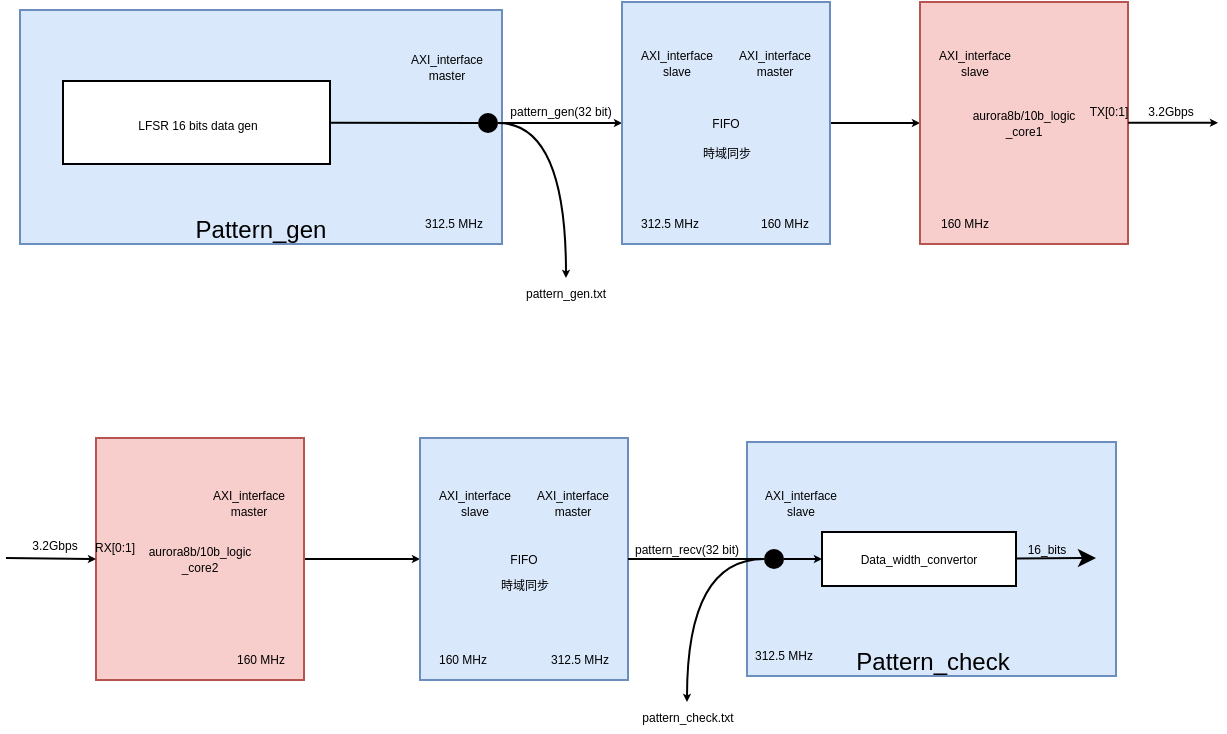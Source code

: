 <mxfile>
    <diagram id="JEnL0urEHjUMg7MGsKKz" name="Brd1 pattern gen">
        <mxGraphModel dx="1280" dy="537" grid="0" gridSize="10" guides="1" tooltips="1" connect="1" arrows="1" fold="1" page="1" pageScale="1" pageWidth="1169" pageHeight="827" math="0" shadow="0">
            <root>
                <mxCell id="0"/>
                <mxCell id="1" parent="0"/>
                <mxCell id="rx1qRoMs0M4dPtWB22MD-1" value="&lt;p style=&quot;line-height: 0%;&quot;&gt;Pattern_gen&lt;/p&gt;" style="rounded=0;whiteSpace=wrap;html=1;spacingTop=100;fillColor=#dae8fc;strokeColor=#6c8ebf;movable=1;resizable=1;rotatable=1;deletable=1;editable=1;connectable=1;" parent="1" vertex="1">
                    <mxGeometry x="200" y="242" width="241" height="117" as="geometry"/>
                </mxCell>
                <mxCell id="rx1qRoMs0M4dPtWB22MD-22" style="html=1;fontSize=6;endArrow=classic;endFill=1;entryX=0;entryY=0.5;entryDx=0;entryDy=0;spacing=0;endSize=1;startArrow=none;exitX=1;exitY=0.5;exitDx=0;exitDy=0;" parent="1" source="rx1qRoMs0M4dPtWB22MD-67" target="rx1qRoMs0M4dPtWB22MD-29" edge="1">
                    <mxGeometry relative="1" as="geometry">
                        <mxPoint x="480" y="299" as="targetPoint"/>
                    </mxGeometry>
                </mxCell>
                <mxCell id="rx1qRoMs0M4dPtWB22MD-24" value="&lt;span style=&quot;font-size: 6px;&quot;&gt;pattern_gen(32 bit)&lt;/span&gt;" style="text;strokeColor=none;fillColor=none;align=center;verticalAlign=middle;rounded=0;whiteSpace=wrap;html=1;flipV=1;flipH=0;" parent="1" vertex="1">
                    <mxGeometry x="441" y="286" width="59" height="10" as="geometry"/>
                </mxCell>
                <mxCell id="rx1qRoMs0M4dPtWB22MD-28" style="edgeStyle=none;html=1;entryX=0;entryY=0.5;entryDx=0;entryDy=0;fontSize=6;endArrow=classic;endFill=1;endSize=1;" parent="1" source="rx1qRoMs0M4dPtWB22MD-29" target="rx1qRoMs0M4dPtWB22MD-33" edge="1">
                    <mxGeometry relative="1" as="geometry"/>
                </mxCell>
                <mxCell id="rx1qRoMs0M4dPtWB22MD-29" value="FIFO" style="rounded=0;whiteSpace=wrap;html=1;glass=0;fontSize=6;fillColor=#dae8fc;strokeColor=#6c8ebf;" parent="1" vertex="1">
                    <mxGeometry x="501" y="238" width="104" height="121" as="geometry"/>
                </mxCell>
                <mxCell id="rx1qRoMs0M4dPtWB22MD-30" value="AXI_interface&lt;br&gt;slave" style="text;html=1;strokeColor=none;fillColor=none;align=center;verticalAlign=middle;whiteSpace=wrap;rounded=0;glass=0;fontSize=6;" parent="1" vertex="1">
                    <mxGeometry x="501" y="255" width="55" height="27" as="geometry"/>
                </mxCell>
                <mxCell id="rx1qRoMs0M4dPtWB22MD-31" value="AXI_interface&lt;br&gt;master" style="text;html=1;strokeColor=none;fillColor=none;align=center;verticalAlign=middle;whiteSpace=wrap;rounded=0;glass=0;fontSize=6;" parent="1" vertex="1">
                    <mxGeometry x="550" y="255" width="55" height="27" as="geometry"/>
                </mxCell>
                <mxCell id="rx1qRoMs0M4dPtWB22MD-32" value="AXI_interface&lt;br&gt;master" style="text;html=1;strokeColor=none;fillColor=none;align=center;verticalAlign=middle;whiteSpace=wrap;rounded=0;glass=0;fontSize=6;" parent="1" vertex="1">
                    <mxGeometry x="386" y="257" width="55" height="27" as="geometry"/>
                </mxCell>
                <mxCell id="rx1qRoMs0M4dPtWB22MD-33" value="aurora8b/10b_logic&lt;br&gt;_core1" style="rounded=0;whiteSpace=wrap;html=1;glass=0;fontSize=6;fillColor=#f8cecc;strokeColor=#b85450;" parent="1" vertex="1">
                    <mxGeometry x="650" y="238" width="104" height="121" as="geometry"/>
                </mxCell>
                <mxCell id="rx1qRoMs0M4dPtWB22MD-34" value="AXI_interface&lt;br&gt;slave" style="text;html=1;strokeColor=none;fillColor=none;align=center;verticalAlign=middle;whiteSpace=wrap;rounded=0;glass=0;fontSize=6;" parent="1" vertex="1">
                    <mxGeometry x="650" y="255" width="55" height="27" as="geometry"/>
                </mxCell>
                <mxCell id="rx1qRoMs0M4dPtWB22MD-35" value="312.5 MHz" style="text;html=1;strokeColor=none;fillColor=none;align=center;verticalAlign=middle;whiteSpace=wrap;rounded=0;glass=0;fontSize=6;" parent="1" vertex="1">
                    <mxGeometry x="393" y="339" width="48" height="20" as="geometry"/>
                </mxCell>
                <mxCell id="rx1qRoMs0M4dPtWB22MD-36" value="160 MHz" style="text;html=1;strokeColor=none;fillColor=none;align=center;verticalAlign=middle;whiteSpace=wrap;rounded=0;glass=0;fontSize=6;" parent="1" vertex="1">
                    <mxGeometry x="561" y="339" width="43" height="20" as="geometry"/>
                </mxCell>
                <mxCell id="rx1qRoMs0M4dPtWB22MD-37" value="160 MHz" style="text;html=1;strokeColor=none;fillColor=none;align=center;verticalAlign=middle;whiteSpace=wrap;rounded=0;glass=0;fontSize=6;" parent="1" vertex="1">
                    <mxGeometry x="651" y="339" width="43" height="20" as="geometry"/>
                </mxCell>
                <mxCell id="rx1qRoMs0M4dPtWB22MD-38" value="312.5 MHz" style="text;html=1;strokeColor=none;fillColor=none;align=center;verticalAlign=middle;whiteSpace=wrap;rounded=0;glass=0;fontSize=6;" parent="1" vertex="1">
                    <mxGeometry x="501" y="339" width="48" height="20" as="geometry"/>
                </mxCell>
                <mxCell id="rx1qRoMs0M4dPtWB22MD-39" value="時域同步" style="text;html=1;strokeColor=none;fillColor=none;align=center;verticalAlign=middle;whiteSpace=wrap;rounded=0;glass=0;fontSize=6;" parent="1" vertex="1">
                    <mxGeometry x="531.5" y="304" width="43" height="20" as="geometry"/>
                </mxCell>
                <mxCell id="rx1qRoMs0M4dPtWB22MD-40" value="&lt;p style=&quot;line-height: 0%;&quot;&gt;Pattern_check&lt;/p&gt;" style="rounded=0;whiteSpace=wrap;html=1;spacingTop=100;fillColor=#dae8fc;strokeColor=#6c8ebf;movable=1;resizable=1;rotatable=1;deletable=1;editable=1;connectable=1;" parent="1" vertex="1">
                    <mxGeometry x="563.5" y="458" width="184.5" height="117" as="geometry"/>
                </mxCell>
                <mxCell id="rx1qRoMs0M4dPtWB22MD-41" style="edgeStyle=none;html=1;entryX=0;entryY=0.5;entryDx=0;entryDy=0;fontSize=6;startArrow=none;startFill=0;endArrow=classic;endFill=1;endSize=1;" parent="1" source="rx1qRoMs0M4dPtWB22MD-42" target="rx1qRoMs0M4dPtWB22MD-44" edge="1">
                    <mxGeometry relative="1" as="geometry"/>
                </mxCell>
                <mxCell id="rx1qRoMs0M4dPtWB22MD-42" value="aurora8b/10b_logic&lt;br&gt;_core2" style="rounded=0;whiteSpace=wrap;html=1;glass=0;fontSize=6;fillColor=#f8cecc;strokeColor=#b85450;" parent="1" vertex="1">
                    <mxGeometry x="238" y="456" width="104" height="121" as="geometry"/>
                </mxCell>
                <mxCell id="rx1qRoMs0M4dPtWB22MD-43" style="edgeStyle=none;html=1;entryX=0;entryY=0.5;entryDx=0;entryDy=0;fontSize=6;startArrow=none;startFill=0;endArrow=classic;endFill=1;endSize=1;" parent="1" source="rx1qRoMs0M4dPtWB22MD-63" target="rx1qRoMs0M4dPtWB22MD-56" edge="1">
                    <mxGeometry relative="1" as="geometry"/>
                </mxCell>
                <mxCell id="rx1qRoMs0M4dPtWB22MD-44" value="FIFO" style="rounded=0;whiteSpace=wrap;html=1;glass=0;fontSize=6;fillColor=#dae8fc;strokeColor=#6c8ebf;" parent="1" vertex="1">
                    <mxGeometry x="400" y="456" width="104" height="121" as="geometry"/>
                </mxCell>
                <mxCell id="rx1qRoMs0M4dPtWB22MD-45" value="AXI_interface&lt;br&gt;slave" style="text;html=1;strokeColor=none;fillColor=none;align=center;verticalAlign=middle;whiteSpace=wrap;rounded=0;glass=0;fontSize=6;" parent="1" vertex="1">
                    <mxGeometry x="400" y="475" width="55" height="27" as="geometry"/>
                </mxCell>
                <mxCell id="rx1qRoMs0M4dPtWB22MD-46" value="AXI_interface&lt;br&gt;master" style="text;html=1;strokeColor=none;fillColor=none;align=center;verticalAlign=middle;whiteSpace=wrap;rounded=0;glass=0;fontSize=6;" parent="1" vertex="1">
                    <mxGeometry x="449" y="475" width="55" height="27" as="geometry"/>
                </mxCell>
                <mxCell id="rx1qRoMs0M4dPtWB22MD-47" value="時域同步" style="text;html=1;strokeColor=none;fillColor=none;align=center;verticalAlign=middle;whiteSpace=wrap;rounded=0;glass=0;fontSize=6;" parent="1" vertex="1">
                    <mxGeometry x="430.5" y="520" width="43" height="20" as="geometry"/>
                </mxCell>
                <mxCell id="rx1qRoMs0M4dPtWB22MD-48" value="312.5 MHz" style="text;html=1;strokeColor=none;fillColor=none;align=center;verticalAlign=middle;whiteSpace=wrap;rounded=0;glass=0;fontSize=6;" parent="1" vertex="1">
                    <mxGeometry x="456" y="557" width="48" height="20" as="geometry"/>
                </mxCell>
                <mxCell id="rx1qRoMs0M4dPtWB22MD-49" value="160 MHz" style="text;html=1;strokeColor=none;fillColor=none;align=center;verticalAlign=middle;whiteSpace=wrap;rounded=0;glass=0;fontSize=6;" parent="1" vertex="1">
                    <mxGeometry x="400" y="557" width="43" height="20" as="geometry"/>
                </mxCell>
                <mxCell id="rx1qRoMs0M4dPtWB22MD-50" value="160 MHz" style="text;html=1;strokeColor=none;fillColor=none;align=center;verticalAlign=middle;whiteSpace=wrap;rounded=0;glass=0;fontSize=6;" parent="1" vertex="1">
                    <mxGeometry x="299" y="557" width="43" height="20" as="geometry"/>
                </mxCell>
                <mxCell id="rx1qRoMs0M4dPtWB22MD-51" value="AXI_interface&lt;br&gt;master" style="text;html=1;strokeColor=none;fillColor=none;align=center;verticalAlign=middle;whiteSpace=wrap;rounded=0;glass=0;fontSize=6;" parent="1" vertex="1">
                    <mxGeometry x="287" y="475" width="55" height="27" as="geometry"/>
                </mxCell>
                <mxCell id="rx1qRoMs0M4dPtWB22MD-52" value="&lt;span style=&quot;font-size: 6px;&quot;&gt;pattern_recv(32 bit)&lt;/span&gt;" style="text;strokeColor=none;fillColor=none;align=center;verticalAlign=middle;rounded=0;whiteSpace=wrap;html=1;flipV=1;flipH=0;" parent="1" vertex="1">
                    <mxGeometry x="504" y="505" width="59" height="10" as="geometry"/>
                </mxCell>
                <mxCell id="rx1qRoMs0M4dPtWB22MD-53" value="312.5 MHz" style="text;html=1;strokeColor=none;fillColor=none;align=center;verticalAlign=middle;whiteSpace=wrap;rounded=0;glass=0;fontSize=6;" parent="1" vertex="1">
                    <mxGeometry x="558" y="555" width="48" height="20" as="geometry"/>
                </mxCell>
                <mxCell id="rx1qRoMs0M4dPtWB22MD-81" style="edgeStyle=none;html=1;endArrow=classic;endFill=1;" parent="1" source="rx1qRoMs0M4dPtWB22MD-56" edge="1">
                    <mxGeometry relative="1" as="geometry">
                        <mxPoint x="738" y="516" as="targetPoint"/>
                    </mxGeometry>
                </mxCell>
                <mxCell id="rx1qRoMs0M4dPtWB22MD-82" value="&lt;font style=&quot;font-size: 6px;&quot;&gt;16_bits&lt;/font&gt;" style="edgeLabel;html=1;align=center;verticalAlign=middle;resizable=0;points=[];labelBackgroundColor=none;" parent="rx1qRoMs0M4dPtWB22MD-81" vertex="1" connectable="0">
                    <mxGeometry x="-0.326" relative="1" as="geometry">
                        <mxPoint x="1" y="-6" as="offset"/>
                    </mxGeometry>
                </mxCell>
                <mxCell id="rx1qRoMs0M4dPtWB22MD-56" value="Data_width_convertor" style="rounded=0;whiteSpace=wrap;html=1;glass=0;fontSize=6;" parent="1" vertex="1">
                    <mxGeometry x="601" y="503" width="97" height="27" as="geometry"/>
                </mxCell>
                <mxCell id="rx1qRoMs0M4dPtWB22MD-61" value="" style="edgeStyle=none;html=1;entryX=0;entryY=0.5;entryDx=0;entryDy=0;fontSize=6;startArrow=none;startFill=0;endArrow=none;endFill=1;endSize=1;" parent="1" source="rx1qRoMs0M4dPtWB22MD-44" target="rx1qRoMs0M4dPtWB22MD-63" edge="1">
                    <mxGeometry relative="1" as="geometry">
                        <mxPoint x="504" y="516.5" as="sourcePoint"/>
                        <mxPoint x="601" y="516.5" as="targetPoint"/>
                    </mxGeometry>
                </mxCell>
                <mxCell id="rx1qRoMs0M4dPtWB22MD-62" style="edgeStyle=orthogonalEdgeStyle;curved=1;html=1;entryX=0.5;entryY=0;entryDx=0;entryDy=0;fontSize=6;startArrow=none;startFill=0;endArrow=classic;endFill=1;endSize=1;" parent="1" source="rx1qRoMs0M4dPtWB22MD-63" target="rx1qRoMs0M4dPtWB22MD-64" edge="1">
                    <mxGeometry relative="1" as="geometry"/>
                </mxCell>
                <mxCell id="rx1qRoMs0M4dPtWB22MD-63" value="" style="ellipse;whiteSpace=wrap;html=1;glass=0;strokeColor=none;fontSize=6;gradientColor=none;fillColor=#000000;" parent="1" vertex="1">
                    <mxGeometry x="572" y="511.5" width="10" height="10" as="geometry"/>
                </mxCell>
                <mxCell id="rx1qRoMs0M4dPtWB22MD-64" value="pattern_check.txt" style="text;strokeColor=none;fillColor=none;align=center;verticalAlign=middle;whiteSpace=wrap;rounded=0;glass=0;fontSize=6;spacing=0;" parent="1" vertex="1">
                    <mxGeometry x="503.5" y="588" width="60" height="15" as="geometry"/>
                </mxCell>
                <mxCell id="rx1qRoMs0M4dPtWB22MD-66" style="edgeStyle=orthogonalEdgeStyle;curved=1;html=1;entryX=0.5;entryY=0;entryDx=0;entryDy=0;fontSize=6;startArrow=none;startFill=0;endArrow=classic;endFill=1;endSize=1;" parent="1" source="rx1qRoMs0M4dPtWB22MD-67" target="rx1qRoMs0M4dPtWB22MD-68" edge="1">
                    <mxGeometry relative="1" as="geometry"/>
                </mxCell>
                <mxCell id="rx1qRoMs0M4dPtWB22MD-67" value="" style="ellipse;whiteSpace=wrap;html=1;glass=0;strokeColor=none;fontSize=6;gradientColor=none;fillColor=#000000;" parent="1" vertex="1">
                    <mxGeometry x="429" y="293.5" width="10" height="10" as="geometry"/>
                </mxCell>
                <mxCell id="rx1qRoMs0M4dPtWB22MD-68" value="pattern_gen.txt" style="text;strokeColor=none;fillColor=none;align=center;verticalAlign=middle;whiteSpace=wrap;rounded=0;glass=0;fontSize=6;spacing=0;" parent="1" vertex="1">
                    <mxGeometry x="443" y="376" width="60" height="15" as="geometry"/>
                </mxCell>
                <mxCell id="rx1qRoMs0M4dPtWB22MD-69" value="AXI_interface&lt;br&gt;slave" style="text;html=1;strokeColor=none;fillColor=none;align=center;verticalAlign=middle;whiteSpace=wrap;rounded=0;glass=0;fontSize=6;" parent="1" vertex="1">
                    <mxGeometry x="563" y="475" width="55" height="27" as="geometry"/>
                </mxCell>
                <mxCell id="rx1qRoMs0M4dPtWB22MD-70" style="edgeStyle=none;html=1;entryX=0;entryY=0.5;entryDx=0;entryDy=0;fontSize=6;endArrow=classic;endFill=1;endSize=1;" parent="1" edge="1">
                    <mxGeometry relative="1" as="geometry">
                        <mxPoint x="754" y="298.42" as="sourcePoint"/>
                        <mxPoint x="799" y="298.42" as="targetPoint"/>
                    </mxGeometry>
                </mxCell>
                <mxCell id="rx1qRoMs0M4dPtWB22MD-71" value="TX[0:1]" style="text;html=1;strokeColor=none;fillColor=none;align=center;verticalAlign=middle;whiteSpace=wrap;rounded=0;glass=0;fontSize=6;spacing=0;" parent="1" vertex="1">
                    <mxGeometry x="735" y="285.5" width="19" height="15" as="geometry"/>
                </mxCell>
                <mxCell id="rx1qRoMs0M4dPtWB22MD-72" style="edgeStyle=none;html=1;entryX=0;entryY=0.5;entryDx=0;entryDy=0;fontSize=6;endArrow=classic;endFill=1;endSize=1;" parent="1" target="rx1qRoMs0M4dPtWB22MD-42" edge="1">
                    <mxGeometry relative="1" as="geometry">
                        <mxPoint x="193" y="516" as="sourcePoint"/>
                        <mxPoint x="238" y="516.34" as="targetPoint"/>
                    </mxGeometry>
                </mxCell>
                <mxCell id="rx1qRoMs0M4dPtWB22MD-73" value="RX[0:1]" style="text;html=1;strokeColor=none;fillColor=none;align=center;verticalAlign=middle;whiteSpace=wrap;rounded=0;glass=0;fontSize=6;spacing=0;" parent="1" vertex="1">
                    <mxGeometry x="238" y="503" width="19" height="15" as="geometry"/>
                </mxCell>
                <mxCell id="rx1qRoMs0M4dPtWB22MD-77" value="3.2Gbps" style="text;html=1;strokeColor=none;fillColor=none;align=center;verticalAlign=middle;whiteSpace=wrap;rounded=0;glass=0;fontSize=6;spacing=0;" parent="1" vertex="1">
                    <mxGeometry x="766" y="285.5" width="19" height="15" as="geometry"/>
                </mxCell>
                <mxCell id="rx1qRoMs0M4dPtWB22MD-78" value="3.2Gbps" style="text;html=1;strokeColor=none;fillColor=none;align=center;verticalAlign=middle;whiteSpace=wrap;rounded=0;glass=0;fontSize=6;spacing=0;" parent="1" vertex="1">
                    <mxGeometry x="208" y="502.5" width="19" height="15" as="geometry"/>
                </mxCell>
                <mxCell id="rx1qRoMs0M4dPtWB22MD-80" style="edgeStyle=none;html=1;entryX=0;entryY=0.5;entryDx=0;entryDy=0;endArrow=none;endFill=0;" parent="1" source="rx1qRoMs0M4dPtWB22MD-79" target="rx1qRoMs0M4dPtWB22MD-67" edge="1">
                    <mxGeometry relative="1" as="geometry">
                        <mxPoint x="420" y="300" as="targetPoint"/>
                    </mxGeometry>
                </mxCell>
                <mxCell id="rx1qRoMs0M4dPtWB22MD-79" value="&lt;font style=&quot;font-size: 6px;&quot;&gt;LFSR 16 bits data gen&lt;/font&gt;" style="rounded=0;whiteSpace=wrap;html=1;" parent="1" vertex="1">
                    <mxGeometry x="221.5" y="277.5" width="133.5" height="41.5" as="geometry"/>
                </mxCell>
            </root>
        </mxGraphModel>
    </diagram>
    <diagram id="SFiR6cJLVSuLZU7QCW9r" name="Brd2 pattern_gen">
        <mxGraphModel dx="650" dy="312" grid="0" gridSize="1" guides="1" tooltips="1" connect="1" arrows="1" fold="1" page="1" pageScale="1" pageWidth="1100" pageHeight="850" math="0" shadow="0">
            <root>
                <mxCell id="0"/>
                <mxCell id="1" parent="0"/>
                <mxCell id="2" value="&lt;p style=&quot;line-height: 0%;&quot;&gt;Pattern_gen&lt;/p&gt;" style="rounded=0;whiteSpace=wrap;html=1;spacingTop=100;fillColor=#dae8fc;strokeColor=#6c8ebf;" parent="1" vertex="1">
                    <mxGeometry x="105" y="242" width="336" height="117" as="geometry"/>
                </mxCell>
                <mxCell id="41" style="edgeStyle=orthogonalEdgeStyle;html=1;entryX=0;entryY=0.75;entryDx=0;entryDy=0;fontSize=6;endArrow=none;endFill=0;exitX=1;exitY=0.5;exitDx=0;exitDy=0;curved=1;" parent="1" source="3" target="37" edge="1">
                    <mxGeometry relative="1" as="geometry"/>
                </mxCell>
                <mxCell id="3" value="&lt;font style=&quot;font-size: 6px;&quot;&gt;lane_2[15:0]&lt;/font&gt;" style="text;strokeColor=none;fillColor=none;align=center;verticalAlign=middle;rounded=0;whiteSpace=wrap;html=1;flipV=1;flipH=0;" parent="1" vertex="1">
                    <mxGeometry x="309" y="307" width="36" height="10" as="geometry"/>
                </mxCell>
                <mxCell id="40" style="edgeStyle=orthogonalEdgeStyle;html=1;entryX=0;entryY=0.25;entryDx=0;entryDy=0;fontSize=6;endArrow=none;endFill=0;curved=1;exitX=1;exitY=0.75;exitDx=0;exitDy=0;" parent="1" source="4" target="37" edge="1">
                    <mxGeometry relative="1" as="geometry"/>
                </mxCell>
                <mxCell id="4" value="&lt;font style=&quot;font-size: 6px;&quot;&gt;lane_1[15:0]&lt;/font&gt;" style="text;strokeColor=none;fillColor=none;align=center;verticalAlign=middle;rounded=0;whiteSpace=wrap;html=1;flipV=1;flipH=0;" parent="1" vertex="1">
                    <mxGeometry x="309" y="278" width="36" height="10" as="geometry"/>
                </mxCell>
                <mxCell id="9" value="&lt;p style=&quot;line-height: 40%;&quot;&gt;&lt;font style=&quot;font-size: 6px;&quot;&gt;40 bits LFSR_gen_1&lt;br&gt;lane1&lt;br&gt;&lt;/font&gt;&lt;/p&gt;" style="text;strokeColor=none;fillColor=none;align=center;verticalAlign=middle;rounded=0;whiteSpace=wrap;html=1;flipV=1;flipH=1;spacing=0;" parent="1" vertex="1">
                    <mxGeometry x="109" y="276" width="60" height="11" as="geometry"/>
                </mxCell>
                <mxCell id="17" value="&lt;p style=&quot;line-height: 40%;&quot;&gt;&lt;font style=&quot;font-size: 6px;&quot;&gt;40 bits LFSR_gen_2&lt;br&gt;lane2&lt;br&gt;&lt;/font&gt;&lt;/p&gt;" style="text;strokeColor=none;fillColor=none;align=center;verticalAlign=middle;rounded=0;whiteSpace=wrap;html=1;flipV=1;flipH=1;" parent="1" vertex="1">
                    <mxGeometry x="109" y="305" width="60" height="11" as="geometry"/>
                </mxCell>
                <mxCell id="29" value="" style="group" parent="1" vertex="1" connectable="0">
                    <mxGeometry x="174" y="276" width="120" height="14" as="geometry"/>
                </mxCell>
                <mxCell id="10" value="" style="rounded=0;whiteSpace=wrap;html=1;fontSize=6;points=[[0,0,0,0,0],[0,0.21,0,0,0],[0,0.5,0,0,0],[0,0.79,0,0,0],[0,1,0,0,0],[0.33,0,0,0,0],[0.33,1,0,0,0],[0.66,0,0,0,0],[0.66,1,0,0,0],[1,0,0,0,0],[1,0.29,0,0,0],[1,0.5,0,0,0],[1,0.79,0,0,0],[1,1,0,0,0]];" parent="29" vertex="1">
                    <mxGeometry width="120" height="14" as="geometry"/>
                </mxCell>
                <mxCell id="15" style="edgeStyle=none;html=1;exitX=0.33;exitY=0;exitDx=0;exitDy=0;exitPerimeter=0;entryX=0.33;entryY=1;entryDx=0;entryDy=0;entryPerimeter=0;fontSize=6;endArrow=none;endFill=0;" parent="29" source="10" target="10" edge="1">
                    <mxGeometry relative="1" as="geometry"/>
                </mxCell>
                <mxCell id="16" style="edgeStyle=none;html=1;exitX=0.66;exitY=0;exitDx=0;exitDy=0;exitPerimeter=0;entryX=0.66;entryY=1;entryDx=0;entryDy=0;entryPerimeter=0;fontSize=6;endArrow=none;endFill=0;" parent="29" source="10" target="10" edge="1">
                    <mxGeometry relative="1" as="geometry"/>
                </mxCell>
                <mxCell id="21" value="&lt;p style=&quot;line-height: 70%;&quot;&gt;&lt;font style=&quot;font-size: 6px;&quot;&gt;{[23:8]}&lt;/font&gt;&lt;/p&gt;" style="text;strokeColor=none;fillColor=none;align=center;verticalAlign=middle;rounded=0;whiteSpace=wrap;html=1;flipV=0;flipH=0;imageAspect=1;imageAlign=left;imageVerticalAlign=middle;glass=0;" parent="29" vertex="1">
                    <mxGeometry x="48" y="3" width="23" height="8" as="geometry"/>
                </mxCell>
                <mxCell id="114" value="&lt;p style=&quot;line-height: 70%;&quot;&gt;&lt;font style=&quot;font-size: 6px;&quot;&gt;{[7:0],8'h00}&lt;/font&gt;&lt;/p&gt;" style="text;strokeColor=none;fillColor=none;align=center;verticalAlign=middle;rounded=0;whiteSpace=wrap;html=1;flipV=0;flipH=0;imageAspect=1;imageAlign=left;imageVerticalAlign=middle;glass=0;" parent="29" vertex="1">
                    <mxGeometry x="2" y="3" width="36" height="8" as="geometry"/>
                </mxCell>
                <mxCell id="115" value="&lt;p style=&quot;line-height: 70%;&quot;&gt;&lt;font style=&quot;font-size: 6px;&quot;&gt;{[39:24]}&lt;/font&gt;&lt;/p&gt;" style="text;strokeColor=none;fillColor=none;align=center;verticalAlign=middle;rounded=0;whiteSpace=wrap;html=1;flipV=0;flipH=0;imageAspect=1;imageAlign=left;imageVerticalAlign=middle;glass=0;" parent="29" vertex="1">
                    <mxGeometry x="88" y="3" width="23" height="8" as="geometry"/>
                </mxCell>
                <mxCell id="30" value="" style="group" parent="1" vertex="1" connectable="0">
                    <mxGeometry x="174" y="305" width="120" height="14" as="geometry"/>
                </mxCell>
                <mxCell id="31" value="" style="rounded=0;whiteSpace=wrap;html=1;fontSize=6;points=[[0,0,0,0,0],[0,0.21,0,0,0],[0,0.5,0,0,0],[0,0.79,0,0,0],[0,1,0,0,0],[0.33,0,0,0,0],[0.33,1,0,0,0],[0.66,0,0,0,0],[0.66,1,0,0,0],[1,0,0,0,0],[1,0.29,0,0,0],[1,0.5,0,0,0],[1,0.79,0,0,0],[1,1,0,0,0]];" parent="30" vertex="1">
                    <mxGeometry width="120" height="14" as="geometry"/>
                </mxCell>
                <mxCell id="32" style="edgeStyle=none;html=1;exitX=0.33;exitY=0;exitDx=0;exitDy=0;exitPerimeter=0;entryX=0.33;entryY=1;entryDx=0;entryDy=0;entryPerimeter=0;fontSize=6;endArrow=none;endFill=0;" parent="30" source="31" target="31" edge="1">
                    <mxGeometry relative="1" as="geometry"/>
                </mxCell>
                <mxCell id="33" style="edgeStyle=none;html=1;exitX=0.66;exitY=0;exitDx=0;exitDy=0;exitPerimeter=0;entryX=0.66;entryY=1;entryDx=0;entryDy=0;entryPerimeter=0;fontSize=6;endArrow=none;endFill=0;" parent="30" source="31" target="31" edge="1">
                    <mxGeometry relative="1" as="geometry"/>
                </mxCell>
                <mxCell id="35" value="&lt;p style=&quot;line-height: 70%;&quot;&gt;&lt;font style=&quot;font-size: 6px;&quot;&gt;{[23:8]}&lt;/font&gt;&lt;/p&gt;" style="text;strokeColor=none;fillColor=none;align=center;verticalAlign=middle;rounded=0;whiteSpace=wrap;html=1;flipV=0;flipH=0;imageAspect=1;imageAlign=left;imageVerticalAlign=middle;glass=0;" parent="30" vertex="1">
                    <mxGeometry x="48" y="3" width="23" height="8" as="geometry"/>
                </mxCell>
                <mxCell id="116" value="&lt;p style=&quot;line-height: 70%;&quot;&gt;&lt;font style=&quot;font-size: 6px;&quot;&gt;{[7:0],8'h00}&lt;/font&gt;&lt;/p&gt;" style="text;strokeColor=none;fillColor=none;align=center;verticalAlign=middle;rounded=0;whiteSpace=wrap;html=1;flipV=0;flipH=0;imageAspect=1;imageAlign=left;imageVerticalAlign=middle;glass=0;" parent="30" vertex="1">
                    <mxGeometry y="3" width="36" height="8" as="geometry"/>
                </mxCell>
                <mxCell id="117" value="&lt;p style=&quot;line-height: 70%;&quot;&gt;&lt;font style=&quot;font-size: 6px;&quot;&gt;{[39:24]}&lt;/font&gt;&lt;/p&gt;" style="text;strokeColor=none;fillColor=none;align=center;verticalAlign=middle;rounded=0;whiteSpace=wrap;html=1;flipV=0;flipH=0;imageAspect=1;imageAlign=left;imageVerticalAlign=middle;glass=0;" parent="30" vertex="1">
                    <mxGeometry x="88" y="3" width="23" height="8" as="geometry"/>
                </mxCell>
                <mxCell id="42" style="html=1;fontSize=6;endArrow=classic;endFill=1;entryX=0;entryY=0.5;entryDx=0;entryDy=0;spacing=0;endSize=1;startArrow=none;" parent="1" source="93" target="50" edge="1">
                    <mxGeometry relative="1" as="geometry">
                        <mxPoint x="480" y="299" as="targetPoint"/>
                    </mxGeometry>
                </mxCell>
                <mxCell id="37" value="merge" style="rounded=0;whiteSpace=wrap;html=1;glass=0;fontSize=6;" parent="1" vertex="1">
                    <mxGeometry x="388" y="285" width="37" height="27" as="geometry"/>
                </mxCell>
                <mxCell id="43" value="&lt;span style=&quot;font-size: 6px;&quot;&gt;pattern_gen(32 bit)&lt;/span&gt;" style="text;strokeColor=none;fillColor=none;align=center;verticalAlign=middle;rounded=0;whiteSpace=wrap;html=1;flipV=1;flipH=0;" parent="1" vertex="1">
                    <mxGeometry x="441" y="288" width="59" height="10" as="geometry"/>
                </mxCell>
                <mxCell id="44" value="&lt;p style=&quot;line-height: 0%;&quot;&gt;phase3&lt;/p&gt;" style="text;html=1;strokeColor=none;fillColor=none;align=center;verticalAlign=middle;whiteSpace=wrap;rounded=0;glass=0;fontSize=6;" parent="1" vertex="1">
                    <mxGeometry x="173" y="249" width="39" height="25" as="geometry"/>
                </mxCell>
                <mxCell id="45" value="&lt;p style=&quot;line-height: 0%;&quot;&gt;phase2&lt;/p&gt;" style="text;html=1;strokeColor=none;fillColor=none;align=center;verticalAlign=middle;whiteSpace=wrap;rounded=0;glass=0;fontSize=6;" parent="1" vertex="1">
                    <mxGeometry x="214" y="249" width="39" height="25" as="geometry"/>
                </mxCell>
                <mxCell id="47" value="&lt;p style=&quot;line-height: 0%;&quot;&gt;phase1&lt;/p&gt;" style="text;html=1;strokeColor=none;fillColor=none;align=center;verticalAlign=middle;whiteSpace=wrap;rounded=0;glass=0;fontSize=6;" parent="1" vertex="1">
                    <mxGeometry x="255" y="249" width="39" height="25" as="geometry"/>
                </mxCell>
                <mxCell id="58" style="edgeStyle=none;html=1;entryX=0;entryY=0.5;entryDx=0;entryDy=0;fontSize=6;endArrow=classic;endFill=1;endSize=1;" parent="1" source="50" target="54" edge="1">
                    <mxGeometry relative="1" as="geometry"/>
                </mxCell>
                <mxCell id="50" value="FIFO" style="rounded=0;whiteSpace=wrap;html=1;glass=0;fontSize=6;fillColor=#dae8fc;strokeColor=#6c8ebf;" parent="1" vertex="1">
                    <mxGeometry x="501" y="238" width="104" height="121" as="geometry"/>
                </mxCell>
                <mxCell id="51" value="AXI_interface&lt;br&gt;slave" style="text;html=1;strokeColor=none;fillColor=none;align=center;verticalAlign=middle;whiteSpace=wrap;rounded=0;glass=0;fontSize=6;" parent="1" vertex="1">
                    <mxGeometry x="501" y="255" width="55" height="27" as="geometry"/>
                </mxCell>
                <mxCell id="52" value="AXI_interface&lt;br&gt;master" style="text;html=1;strokeColor=none;fillColor=none;align=center;verticalAlign=middle;whiteSpace=wrap;rounded=0;glass=0;fontSize=6;" parent="1" vertex="1">
                    <mxGeometry x="550" y="255" width="55" height="27" as="geometry"/>
                </mxCell>
                <mxCell id="53" value="AXI_interface&lt;br&gt;master" style="text;html=1;strokeColor=none;fillColor=none;align=center;verticalAlign=middle;whiteSpace=wrap;rounded=0;glass=0;fontSize=6;" parent="1" vertex="1">
                    <mxGeometry x="386" y="257" width="55" height="27" as="geometry"/>
                </mxCell>
                <mxCell id="54" value="aurora8b/10b_logic&lt;br&gt;_core2" style="rounded=0;whiteSpace=wrap;html=1;glass=0;fontSize=6;fillColor=#f8cecc;strokeColor=#b85450;" parent="1" vertex="1">
                    <mxGeometry x="650" y="238" width="104" height="121" as="geometry"/>
                </mxCell>
                <mxCell id="56" value="AXI_interface&lt;br&gt;slave" style="text;html=1;strokeColor=none;fillColor=none;align=center;verticalAlign=middle;whiteSpace=wrap;rounded=0;glass=0;fontSize=6;" parent="1" vertex="1">
                    <mxGeometry x="650" y="255" width="55" height="27" as="geometry"/>
                </mxCell>
                <mxCell id="59" value="312.5 MHz" style="text;html=1;strokeColor=none;fillColor=none;align=center;verticalAlign=middle;whiteSpace=wrap;rounded=0;glass=0;fontSize=6;" parent="1" vertex="1">
                    <mxGeometry x="393" y="339" width="48" height="20" as="geometry"/>
                </mxCell>
                <mxCell id="60" value="160 MHz" style="text;html=1;strokeColor=none;fillColor=none;align=center;verticalAlign=middle;whiteSpace=wrap;rounded=0;glass=0;fontSize=6;" parent="1" vertex="1">
                    <mxGeometry x="561" y="339" width="43" height="20" as="geometry"/>
                </mxCell>
                <mxCell id="61" value="160 MHz" style="text;html=1;strokeColor=none;fillColor=none;align=center;verticalAlign=middle;whiteSpace=wrap;rounded=0;glass=0;fontSize=6;" parent="1" vertex="1">
                    <mxGeometry x="651" y="339" width="43" height="20" as="geometry"/>
                </mxCell>
                <mxCell id="62" value="312.5 MHz" style="text;html=1;strokeColor=none;fillColor=none;align=center;verticalAlign=middle;whiteSpace=wrap;rounded=0;glass=0;fontSize=6;" parent="1" vertex="1">
                    <mxGeometry x="501" y="339" width="48" height="20" as="geometry"/>
                </mxCell>
                <mxCell id="63" value="時域同步" style="text;html=1;strokeColor=none;fillColor=none;align=center;verticalAlign=middle;whiteSpace=wrap;rounded=0;glass=0;fontSize=6;" parent="1" vertex="1">
                    <mxGeometry x="531.5" y="304" width="43" height="20" as="geometry"/>
                </mxCell>
                <mxCell id="75" style="edgeStyle=none;html=1;entryX=0;entryY=0.5;entryDx=0;entryDy=0;fontSize=6;startArrow=none;startFill=0;endArrow=classic;endFill=1;endSize=1;" parent="1" source="65" target="66" edge="1">
                    <mxGeometry relative="1" as="geometry"/>
                </mxCell>
                <mxCell id="65" value="aurora8b/10b_logic&lt;br&gt;_core1" style="rounded=0;whiteSpace=wrap;html=1;glass=0;fontSize=6;fillColor=#f8cecc;strokeColor=#b85450;" parent="1" vertex="1">
                    <mxGeometry x="150" y="418" width="104" height="121" as="geometry"/>
                </mxCell>
                <mxCell id="66" value="FIFO" style="rounded=0;whiteSpace=wrap;html=1;glass=0;fontSize=6;fillColor=#dae8fc;strokeColor=#6c8ebf;" parent="1" vertex="1">
                    <mxGeometry x="312" y="418" width="104" height="121" as="geometry"/>
                </mxCell>
                <mxCell id="67" value="AXI_interface&lt;br&gt;slave" style="text;html=1;strokeColor=none;fillColor=none;align=center;verticalAlign=middle;whiteSpace=wrap;rounded=0;glass=0;fontSize=6;" parent="1" vertex="1">
                    <mxGeometry x="312" y="437" width="55" height="27" as="geometry"/>
                </mxCell>
                <mxCell id="68" value="AXI_interface&lt;br&gt;master" style="text;html=1;strokeColor=none;fillColor=none;align=center;verticalAlign=middle;whiteSpace=wrap;rounded=0;glass=0;fontSize=6;" parent="1" vertex="1">
                    <mxGeometry x="361" y="437" width="55" height="27" as="geometry"/>
                </mxCell>
                <mxCell id="69" value="時域同步" style="text;html=1;strokeColor=none;fillColor=none;align=center;verticalAlign=middle;whiteSpace=wrap;rounded=0;glass=0;fontSize=6;" parent="1" vertex="1">
                    <mxGeometry x="342.5" y="482" width="43" height="20" as="geometry"/>
                </mxCell>
                <mxCell id="70" value="312.5 MHz" style="text;html=1;strokeColor=none;fillColor=none;align=center;verticalAlign=middle;whiteSpace=wrap;rounded=0;glass=0;fontSize=6;" parent="1" vertex="1">
                    <mxGeometry x="368" y="519" width="48" height="20" as="geometry"/>
                </mxCell>
                <mxCell id="71" value="160 MHz" style="text;html=1;strokeColor=none;fillColor=none;align=center;verticalAlign=middle;whiteSpace=wrap;rounded=0;glass=0;fontSize=6;" parent="1" vertex="1">
                    <mxGeometry x="312" y="519" width="43" height="20" as="geometry"/>
                </mxCell>
                <mxCell id="72" value="160 MHz" style="text;html=1;strokeColor=none;fillColor=none;align=center;verticalAlign=middle;whiteSpace=wrap;rounded=0;glass=0;fontSize=6;" parent="1" vertex="1">
                    <mxGeometry x="211" y="519" width="43" height="20" as="geometry"/>
                </mxCell>
                <mxCell id="73" value="AXI_interface&lt;br&gt;master" style="text;html=1;strokeColor=none;fillColor=none;align=center;verticalAlign=middle;whiteSpace=wrap;rounded=0;glass=0;fontSize=6;" parent="1" vertex="1">
                    <mxGeometry x="199" y="437" width="55" height="27" as="geometry"/>
                </mxCell>
                <mxCell id="87" value="" style="edgeStyle=none;html=1;fontSize=6;startArrow=none;startFill=0;endArrow=classic;endFill=1;endSize=1;" parent="1" source="66" edge="1">
                    <mxGeometry relative="1" as="geometry">
                        <mxPoint x="416" y="478.5" as="sourcePoint"/>
                        <mxPoint x="484" y="479" as="targetPoint"/>
                    </mxGeometry>
                </mxCell>
                <mxCell id="91" value="pattern_check.txt" style="text;strokeColor=none;fillColor=none;align=center;verticalAlign=middle;whiteSpace=wrap;rounded=0;glass=0;fontSize=6;spacing=0;" parent="1" vertex="1">
                    <mxGeometry x="420" y="464" width="60" height="15" as="geometry"/>
                </mxCell>
                <mxCell id="94" value="" style="html=1;fontSize=6;endArrow=none;endFill=1;entryX=0;entryY=0.5;entryDx=0;entryDy=0;spacing=0;endSize=1;" parent="1" source="37" target="93" edge="1">
                    <mxGeometry relative="1" as="geometry">
                        <mxPoint x="501" y="298.5" as="targetPoint"/>
                        <mxPoint x="425" y="298.5" as="sourcePoint"/>
                    </mxGeometry>
                </mxCell>
                <mxCell id="96" style="edgeStyle=orthogonalEdgeStyle;curved=1;html=1;entryX=0.5;entryY=0;entryDx=0;entryDy=0;fontSize=6;startArrow=none;startFill=0;endArrow=classic;endFill=1;endSize=1;" parent="1" source="93" target="95" edge="1">
                    <mxGeometry relative="1" as="geometry"/>
                </mxCell>
                <mxCell id="93" value="" style="ellipse;whiteSpace=wrap;html=1;glass=0;strokeColor=none;fontSize=6;gradientColor=none;fillColor=#000000;" parent="1" vertex="1">
                    <mxGeometry x="429" y="293.5" width="10" height="10" as="geometry"/>
                </mxCell>
                <mxCell id="95" value="pattern_gen.txt" style="text;strokeColor=none;fillColor=none;align=center;verticalAlign=middle;whiteSpace=wrap;rounded=0;glass=0;fontSize=6;spacing=0;" parent="1" vertex="1">
                    <mxGeometry x="443" y="376" width="60" height="15" as="geometry"/>
                </mxCell>
                <mxCell id="99" style="edgeStyle=none;html=1;entryX=0;entryY=0.5;entryDx=0;entryDy=0;fontSize=6;endArrow=classic;endFill=1;endSize=1;" parent="1" edge="1">
                    <mxGeometry relative="1" as="geometry">
                        <mxPoint x="754" y="298.42" as="sourcePoint"/>
                        <mxPoint x="799" y="298.42" as="targetPoint"/>
                    </mxGeometry>
                </mxCell>
                <mxCell id="100" value="TX[0:1]" style="text;html=1;strokeColor=none;fillColor=none;align=center;verticalAlign=middle;whiteSpace=wrap;rounded=0;glass=0;fontSize=6;spacing=0;" parent="1" vertex="1">
                    <mxGeometry x="735" y="285.5" width="19" height="15" as="geometry"/>
                </mxCell>
                <mxCell id="102" style="edgeStyle=none;html=1;entryX=0;entryY=0.5;entryDx=0;entryDy=0;fontSize=6;endArrow=classic;endFill=1;endSize=1;" parent="1" target="65" edge="1">
                    <mxGeometry relative="1" as="geometry">
                        <mxPoint x="105" y="478" as="sourcePoint"/>
                        <mxPoint x="150" y="478.34" as="targetPoint"/>
                    </mxGeometry>
                </mxCell>
                <mxCell id="103" value="RX[0:1]" style="text;html=1;strokeColor=none;fillColor=none;align=center;verticalAlign=middle;whiteSpace=wrap;rounded=0;glass=0;fontSize=6;spacing=0;" parent="1" vertex="1">
                    <mxGeometry x="150" y="465" width="19" height="15" as="geometry"/>
                </mxCell>
                <mxCell id="120" value="" style="endArrow=classic;html=1;entryX=0;entryY=0.5;entryDx=0;entryDy=0;exitX=1;exitY=0.5;exitDx=0;exitDy=0;exitPerimeter=0;endSize=1;" parent="1" source="10" target="4" edge="1">
                    <mxGeometry width="50" height="50" relative="1" as="geometry">
                        <mxPoint x="294" y="252" as="sourcePoint"/>
                        <mxPoint x="344" y="202" as="targetPoint"/>
                    </mxGeometry>
                </mxCell>
                <mxCell id="121" value="" style="endArrow=classic;html=1;entryX=0;entryY=0.5;entryDx=0;entryDy=0;exitX=1;exitY=0.5;exitDx=0;exitDy=0;exitPerimeter=0;endSize=1;" parent="1" target="3" edge="1">
                    <mxGeometry width="50" height="50" relative="1" as="geometry">
                        <mxPoint x="294" y="312" as="sourcePoint"/>
                        <mxPoint x="309" y="312" as="targetPoint"/>
                    </mxGeometry>
                </mxCell>
                <mxCell id="122" value="3.2Gbps" style="text;html=1;strokeColor=none;fillColor=none;align=center;verticalAlign=middle;whiteSpace=wrap;rounded=0;glass=0;fontSize=6;spacing=0;" parent="1" vertex="1">
                    <mxGeometry x="766" y="285.5" width="19" height="15" as="geometry"/>
                </mxCell>
                <mxCell id="124" value="3.2Gbps" style="text;html=1;strokeColor=none;fillColor=none;align=center;verticalAlign=middle;whiteSpace=wrap;rounded=0;glass=0;fontSize=6;spacing=0;" parent="1" vertex="1">
                    <mxGeometry x="120" y="464.5" width="19" height="15" as="geometry"/>
                </mxCell>
            </root>
        </mxGraphModel>
    </diagram>
    <diagram id="AeDELqPCh01v61QnSoPG" name="aurora simulation archituecture from chorma provided">
        <mxGraphModel dx="1456" dy="779" grid="0" gridSize="1" guides="1" tooltips="1" connect="1" arrows="1" fold="1" page="1" pageScale="1" pageWidth="1169" pageHeight="827" math="0" shadow="0">
            <root>
                <mxCell id="0"/>
                <mxCell id="1" parent="0"/>
                <mxCell id="rV8KMio6Z3vzAZ7TUGJY-55" value="" style="group;movable=0;resizable=0;rotatable=0;deletable=0;editable=0;connectable=0;" parent="1" vertex="1" connectable="0">
                    <mxGeometry x="6" y="221" width="1178" height="482" as="geometry"/>
                </mxCell>
                <mxCell id="rV8KMio6Z3vzAZ7TUGJY-38" value="" style="rounded=0;whiteSpace=wrap;html=1;labelBackgroundColor=none;fontSize=11;movable=1;resizable=1;rotatable=1;deletable=1;editable=1;connectable=1;container=0;" parent="rV8KMio6Z3vzAZ7TUGJY-55" vertex="1">
                    <mxGeometry x="66" width="1112" height="482" as="geometry"/>
                </mxCell>
                <mxCell id="rV8KMio6Z3vzAZ7TUGJY-34" value="" style="rounded=0;whiteSpace=wrap;html=1;labelBackgroundColor=none;fontSize=8;movable=1;resizable=1;rotatable=1;deletable=1;editable=1;connectable=1;glass=0;fillStyle=auto;shadow=0;container=0;" parent="rV8KMio6Z3vzAZ7TUGJY-55" vertex="1">
                    <mxGeometry x="699" y="37" width="456" height="421" as="geometry"/>
                </mxCell>
                <mxCell id="rV8KMio6Z3vzAZ7TUGJY-33" value="" style="rounded=0;whiteSpace=wrap;html=1;labelBackgroundColor=none;fontSize=8;movable=1;resizable=1;rotatable=1;deletable=1;editable=1;connectable=1;glass=0;fillStyle=auto;shadow=0;container=0;" parent="rV8KMio6Z3vzAZ7TUGJY-55" vertex="1">
                    <mxGeometry x="132" y="37" width="423" height="421" as="geometry"/>
                </mxCell>
                <mxCell id="rV8KMio6Z3vzAZ7TUGJY-1" value="FIFO" style="rounded=0;whiteSpace=wrap;html=1;fillColor=#1ba1e2;fontColor=#ffffff;strokeColor=#006EAF;flipV=1;flipH=1;movable=1;resizable=1;rotatable=1;deletable=1;editable=1;connectable=1;container=0;" parent="rV8KMio6Z3vzAZ7TUGJY-55" vertex="1">
                    <mxGeometry x="164" y="109" width="120" height="180" as="geometry"/>
                </mxCell>
                <mxCell id="rV8KMio6Z3vzAZ7TUGJY-5" value="Aurora_Core_1" style="rounded=0;whiteSpace=wrap;html=1;fillColor=#d80073;strokeColor=none;fontColor=#ffffff;flipV=1;flipH=1;movable=1;resizable=1;rotatable=1;deletable=1;editable=1;connectable=1;container=0;" parent="rV8KMio6Z3vzAZ7TUGJY-55" vertex="1">
                    <mxGeometry x="416" y="109" width="120" height="180" as="geometry"/>
                </mxCell>
                <mxCell id="rV8KMio6Z3vzAZ7TUGJY-8" style="edgeStyle=none;html=1;entryX=0;entryY=0.25;entryDx=0;entryDy=0;exitX=1;exitY=0.25;exitDx=0;exitDy=0;startArrow=classic;startFill=1;endArrow=none;endFill=0;movable=1;resizable=1;rotatable=1;deletable=1;editable=1;connectable=1;rounded=0;fillColor=#e51400;strokeColor=#B20000;" parent="rV8KMio6Z3vzAZ7TUGJY-55" source="rV8KMio6Z3vzAZ7TUGJY-1" target="rV8KMio6Z3vzAZ7TUGJY-5" edge="1">
                    <mxGeometry relative="1" as="geometry"/>
                </mxCell>
                <mxCell id="rV8KMio6Z3vzAZ7TUGJY-10" value="User_clk (160MHz)" style="edgeLabel;html=1;align=center;verticalAlign=middle;resizable=1;points=[];labelBackgroundColor=none;movable=1;rotatable=1;deletable=1;editable=1;connectable=1;rounded=0;container=0;" parent="rV8KMio6Z3vzAZ7TUGJY-8" vertex="1" connectable="0">
                    <mxGeometry x="0.076" y="-2" relative="1" as="geometry">
                        <mxPoint x="-5" y="-10" as="offset"/>
                    </mxGeometry>
                </mxCell>
                <mxCell id="rV8KMio6Z3vzAZ7TUGJY-12" style="edgeStyle=none;html=1;entryX=0;entryY=0.75;entryDx=0;entryDy=0;startArrow=none;startFill=0;endArrow=classic;endFill=1;exitX=1;exitY=0.75;exitDx=0;exitDy=0;movable=1;resizable=1;rotatable=1;deletable=1;editable=1;connectable=1;rounded=0;" parent="rV8KMio6Z3vzAZ7TUGJY-55" source="rV8KMio6Z3vzAZ7TUGJY-1" target="rV8KMio6Z3vzAZ7TUGJY-5" edge="1">
                    <mxGeometry relative="1" as="geometry"/>
                </mxCell>
                <mxCell id="rV8KMio6Z3vzAZ7TUGJY-13" value="Data with 2 lane 32 bits" style="edgeLabel;html=1;align=center;verticalAlign=middle;resizable=1;points=[];labelBackgroundColor=none;movable=1;rotatable=1;deletable=1;editable=1;connectable=1;rounded=0;container=0;" parent="rV8KMio6Z3vzAZ7TUGJY-12" vertex="1" connectable="0">
                    <mxGeometry x="-0.12" relative="1" as="geometry">
                        <mxPoint x="8" y="-13" as="offset"/>
                    </mxGeometry>
                </mxCell>
                <mxCell id="rV8KMio6Z3vzAZ7TUGJY-6" value="Aurora_Core_2" style="rounded=0;whiteSpace=wrap;html=1;fillColor=#d80073;strokeColor=none;fontColor=#ffffff;flipV=1;flipH=1;movable=1;resizable=1;rotatable=1;deletable=1;editable=1;connectable=1;container=0;" parent="rV8KMio6Z3vzAZ7TUGJY-55" vertex="1">
                    <mxGeometry x="718" y="109" width="120" height="180" as="geometry"/>
                </mxCell>
                <mxCell id="rV8KMio6Z3vzAZ7TUGJY-15" style="edgeStyle=none;html=1;entryX=0;entryY=0.25;entryDx=0;entryDy=0;startArrow=none;startFill=0;endArrow=classic;endFill=1;exitX=1;exitY=0.25;exitDx=0;exitDy=0;movable=1;resizable=1;rotatable=1;deletable=1;editable=1;connectable=1;rounded=0;" parent="rV8KMio6Z3vzAZ7TUGJY-55" source="rV8KMio6Z3vzAZ7TUGJY-5" target="rV8KMio6Z3vzAZ7TUGJY-6" edge="1">
                    <mxGeometry relative="1" as="geometry"/>
                </mxCell>
                <mxCell id="rV8KMio6Z3vzAZ7TUGJY-27" value="2 lane (Line rate 3.2 Gbps)" style="edgeLabel;html=1;align=center;verticalAlign=middle;resizable=1;points=[];labelBackgroundColor=none;movable=1;rotatable=1;deletable=1;editable=1;connectable=1;rounded=0;container=0;" parent="rV8KMio6Z3vzAZ7TUGJY-15" vertex="1" connectable="0">
                    <mxGeometry x="-0.118" relative="1" as="geometry">
                        <mxPoint x="11" y="-14" as="offset"/>
                    </mxGeometry>
                </mxCell>
                <mxCell id="rV8KMio6Z3vzAZ7TUGJY-16" style="edgeStyle=none;html=1;entryX=0;entryY=0.75;entryDx=0;entryDy=0;startArrow=classic;startFill=1;endArrow=none;endFill=0;exitX=1;exitY=0.75;exitDx=0;exitDy=0;movable=1;resizable=1;rotatable=1;deletable=1;editable=1;connectable=1;rounded=0;" parent="rV8KMio6Z3vzAZ7TUGJY-55" source="rV8KMio6Z3vzAZ7TUGJY-5" target="rV8KMio6Z3vzAZ7TUGJY-6" edge="1">
                    <mxGeometry relative="1" as="geometry"/>
                </mxCell>
                <mxCell id="rV8KMio6Z3vzAZ7TUGJY-28" value="Reserve" style="edgeLabel;html=1;align=center;verticalAlign=middle;resizable=1;points=[];labelBackgroundColor=none;movable=1;rotatable=1;deletable=1;editable=1;connectable=1;rounded=0;container=0;" parent="rV8KMio6Z3vzAZ7TUGJY-16" vertex="1" connectable="0">
                    <mxGeometry x="0.064" relative="1" as="geometry">
                        <mxPoint x="-6" y="-9" as="offset"/>
                    </mxGeometry>
                </mxCell>
                <mxCell id="rV8KMio6Z3vzAZ7TUGJY-7" value="FIFO" style="rounded=0;whiteSpace=wrap;html=1;fillColor=#1ba1e2;fontColor=#ffffff;strokeColor=#006EAF;flipV=1;flipH=1;movable=1;resizable=1;rotatable=1;deletable=1;editable=1;connectable=1;container=0;" parent="rV8KMio6Z3vzAZ7TUGJY-55" vertex="1">
                    <mxGeometry x="970" y="109" width="120" height="180" as="geometry"/>
                </mxCell>
                <mxCell id="rV8KMio6Z3vzAZ7TUGJY-19" style="edgeStyle=none;html=1;entryX=0;entryY=0.25;entryDx=0;entryDy=0;startArrow=none;startFill=0;endArrow=classic;endFill=1;exitX=1;exitY=0.25;exitDx=0;exitDy=0;movable=1;resizable=1;rotatable=1;deletable=1;editable=1;connectable=1;rounded=0;fillColor=#e51400;strokeColor=#B20000;" parent="rV8KMio6Z3vzAZ7TUGJY-55" source="rV8KMio6Z3vzAZ7TUGJY-6" target="rV8KMio6Z3vzAZ7TUGJY-7" edge="1">
                    <mxGeometry relative="1" as="geometry"/>
                </mxCell>
                <mxCell id="rV8KMio6Z3vzAZ7TUGJY-21" value="User_clk (160MHz)" style="edgeLabel;html=1;align=center;verticalAlign=middle;resizable=1;points=[];labelBackgroundColor=none;movable=1;rotatable=1;deletable=1;editable=1;connectable=1;rounded=0;container=0;" parent="rV8KMio6Z3vzAZ7TUGJY-19" vertex="1" connectable="0">
                    <mxGeometry x="0.108" y="1" relative="1" as="geometry">
                        <mxPoint x="-10" y="-8" as="offset"/>
                    </mxGeometry>
                </mxCell>
                <mxCell id="rV8KMio6Z3vzAZ7TUGJY-20" style="edgeStyle=none;html=1;entryX=0;entryY=0.75;entryDx=0;entryDy=0;startArrow=none;startFill=0;endArrow=classic;endFill=1;exitX=1;exitY=0.75;exitDx=0;exitDy=0;movable=1;resizable=1;rotatable=1;deletable=1;editable=1;connectable=1;rounded=0;" parent="rV8KMio6Z3vzAZ7TUGJY-55" source="rV8KMio6Z3vzAZ7TUGJY-6" target="rV8KMio6Z3vzAZ7TUGJY-7" edge="1">
                    <mxGeometry relative="1" as="geometry"/>
                </mxCell>
                <mxCell id="rV8KMio6Z3vzAZ7TUGJY-25" value="Data with 2 lane 32 bits" style="edgeLabel;html=1;align=center;verticalAlign=middle;resizable=1;points=[];labelBackgroundColor=none;movable=1;rotatable=1;deletable=1;editable=1;connectable=1;rounded=0;container=0;" parent="rV8KMio6Z3vzAZ7TUGJY-20" vertex="1" connectable="0">
                    <mxGeometry x="-0.127" y="1" relative="1" as="geometry">
                        <mxPoint x="4" y="-10" as="offset"/>
                    </mxGeometry>
                </mxCell>
                <mxCell id="rV8KMio6Z3vzAZ7TUGJY-14" value="" style="endArrow=none;html=1;movable=1;resizable=1;rotatable=1;deletable=1;editable=1;connectable=1;rounded=0;" parent="rV8KMio6Z3vzAZ7TUGJY-55" edge="1">
                    <mxGeometry width="50" height="50" relative="1" as="geometry">
                        <mxPoint x="349" y="249" as="sourcePoint"/>
                        <mxPoint x="360" y="239" as="targetPoint"/>
                    </mxGeometry>
                </mxCell>
                <mxCell id="rV8KMio6Z3vzAZ7TUGJY-26" value="" style="endArrow=none;html=1;movable=1;resizable=1;rotatable=1;deletable=1;editable=1;connectable=1;rounded=0;" parent="rV8KMio6Z3vzAZ7TUGJY-55" edge="1">
                    <mxGeometry width="50" height="50" relative="1" as="geometry">
                        <mxPoint x="897" y="249" as="sourcePoint"/>
                        <mxPoint x="908" y="239" as="targetPoint"/>
                    </mxGeometry>
                </mxCell>
                <mxCell id="rV8KMio6Z3vzAZ7TUGJY-30" style="edgeStyle=none;html=1;entryX=0.5;entryY=1;entryDx=0;entryDy=0;startArrow=none;startFill=0;endArrow=classic;endFill=1;movable=1;resizable=1;rotatable=1;deletable=1;editable=1;connectable=1;rounded=0;" parent="rV8KMio6Z3vzAZ7TUGJY-55" source="rV8KMio6Z3vzAZ7TUGJY-29" target="rV8KMio6Z3vzAZ7TUGJY-1" edge="1">
                    <mxGeometry relative="1" as="geometry"/>
                </mxCell>
                <mxCell id="rV8KMio6Z3vzAZ7TUGJY-29" value="Pattern_gen" style="rounded=0;whiteSpace=wrap;html=1;fillColor=#1ba1e2;fontColor=#ffffff;strokeColor=#006EAF;flipV=1;flipH=1;movable=1;resizable=1;rotatable=1;deletable=1;editable=1;connectable=1;container=0;" parent="rV8KMio6Z3vzAZ7TUGJY-55" vertex="1">
                    <mxGeometry x="164" y="353" width="120" height="77" as="geometry"/>
                </mxCell>
                <mxCell id="rV8KMio6Z3vzAZ7TUGJY-32" value="&lt;p style=&quot;line-height: 70%;&quot;&gt;&lt;font style=&quot;font-size: 8px;&quot;&gt;Pattern_gen 16 bit per lane (per lane width 2 Bytes)&lt;/font&gt;&lt;/p&gt;" style="text;html=1;strokeColor=none;fillColor=none;align=center;verticalAlign=middle;whiteSpace=wrap;rounded=0;movable=1;resizable=1;rotatable=1;deletable=1;editable=1;connectable=1;container=0;" parent="rV8KMio6Z3vzAZ7TUGJY-55" vertex="1">
                    <mxGeometry x="233" y="312" width="71" height="27" as="geometry"/>
                </mxCell>
                <mxCell id="rV8KMio6Z3vzAZ7TUGJY-35" value="Mother_Board" style="text;html=1;strokeColor=none;fillColor=none;align=center;verticalAlign=middle;whiteSpace=wrap;rounded=0;labelBackgroundColor=none;fontSize=11;movable=1;resizable=1;rotatable=1;deletable=1;editable=1;connectable=1;container=0;" parent="rV8KMio6Z3vzAZ7TUGJY-55" vertex="1">
                    <mxGeometry x="446" y="420" width="60" height="30" as="geometry"/>
                </mxCell>
                <mxCell id="rV8KMio6Z3vzAZ7TUGJY-36" value="Daughter_Board" style="text;html=1;strokeColor=none;fillColor=none;align=center;verticalAlign=middle;whiteSpace=wrap;rounded=0;labelBackgroundColor=none;fontSize=11;movable=1;resizable=1;rotatable=1;deletable=1;editable=1;connectable=1;container=0;" parent="rV8KMio6Z3vzAZ7TUGJY-55" vertex="1">
                    <mxGeometry x="752" y="420" width="60" height="30" as="geometry"/>
                </mxCell>
                <mxCell id="rV8KMio6Z3vzAZ7TUGJY-39" value="" style="endArrow=classic;html=1;fontSize=11;entryX=0;entryY=0.25;entryDx=0;entryDy=0;startArrow=none;exitX=1;exitY=0.5;exitDx=0;exitDy=0;movable=1;resizable=1;rotatable=1;deletable=1;editable=1;connectable=1;rounded=0;fillColor=#e51400;strokeColor=#B20000;" parent="rV8KMio6Z3vzAZ7TUGJY-55" source="rV8KMio6Z3vzAZ7TUGJY-41" target="rV8KMio6Z3vzAZ7TUGJY-1" edge="1">
                    <mxGeometry width="50" height="50" relative="1" as="geometry">
                        <mxPoint x="18" y="154.088" as="sourcePoint"/>
                        <mxPoint x="43" y="130.088" as="targetPoint"/>
                    </mxGeometry>
                </mxCell>
                <mxCell id="rV8KMio6Z3vzAZ7TUGJY-45" style="edgeStyle=elbowEdgeStyle;html=1;entryX=0;entryY=0.5;entryDx=0;entryDy=0;fontSize=11;startArrow=none;startFill=0;endArrow=classic;endFill=1;exitX=0.5;exitY=1;exitDx=0;exitDy=0;movable=1;resizable=1;rotatable=1;deletable=1;editable=1;connectable=1;rounded=0;fillColor=#e51400;strokeColor=#B20000;" parent="rV8KMio6Z3vzAZ7TUGJY-55" source="rV8KMio6Z3vzAZ7TUGJY-41" target="rV8KMio6Z3vzAZ7TUGJY-29" edge="1">
                    <mxGeometry relative="1" as="geometry">
                        <Array as="points">
                            <mxPoint x="94" y="162"/>
                            <mxPoint x="94" y="275"/>
                        </Array>
                    </mxGeometry>
                </mxCell>
                <mxCell id="rV8KMio6Z3vzAZ7TUGJY-46" style="edgeStyle=orthogonalEdgeStyle;html=1;fontSize=11;startArrow=none;startFill=0;endArrow=classic;endFill=1;entryX=1;entryY=0.25;entryDx=0;entryDy=0;elbow=vertical;rounded=0;movable=1;resizable=1;rotatable=1;deletable=1;editable=1;connectable=1;fillColor=#e51400;strokeColor=#B20000;" parent="rV8KMio6Z3vzAZ7TUGJY-55" source="rV8KMio6Z3vzAZ7TUGJY-41" target="rV8KMio6Z3vzAZ7TUGJY-7" edge="1">
                    <mxGeometry relative="1" as="geometry">
                        <mxPoint x="95" y="80" as="targetPoint"/>
                        <Array as="points">
                            <mxPoint x="94" y="23"/>
                            <mxPoint x="1111" y="23"/>
                            <mxPoint x="1111" y="154"/>
                        </Array>
                    </mxGeometry>
                </mxCell>
                <mxCell id="rV8KMio6Z3vzAZ7TUGJY-41" value="" style="ellipse;whiteSpace=wrap;html=1;labelBackgroundColor=none;fontSize=11;strokeColor=#000000;fillColor=#000000;movable=1;resizable=1;rotatable=1;deletable=1;editable=1;connectable=1;rounded=0;container=0;" parent="rV8KMio6Z3vzAZ7TUGJY-55" vertex="1">
                    <mxGeometry x="90" y="150" width="8" height="8" as="geometry"/>
                </mxCell>
                <mxCell id="rV8KMio6Z3vzAZ7TUGJY-43" value="" style="endArrow=none;html=1;fontSize=11;entryX=0;entryY=0.5;entryDx=0;entryDy=0;startArrow=none;endFill=0;movable=1;resizable=1;rotatable=1;deletable=1;editable=1;connectable=1;rounded=0;fillColor=#e51400;strokeColor=#B20000;" parent="rV8KMio6Z3vzAZ7TUGJY-55" target="rV8KMio6Z3vzAZ7TUGJY-41" edge="1">
                    <mxGeometry width="50" height="50" relative="1" as="geometry">
                        <mxPoint y="154" as="sourcePoint"/>
                        <mxPoint x="89" y="153.236" as="targetPoint"/>
                    </mxGeometry>
                </mxCell>
                <mxCell id="rV8KMio6Z3vzAZ7TUGJY-53" value="SYSCLK&lt;br&gt;(312.5MHz)" style="edgeLabel;html=1;align=center;verticalAlign=middle;resizable=1;points=[];fontSize=11;movable=1;rotatable=1;deletable=1;editable=1;connectable=1;rounded=0;container=0;" parent="rV8KMio6Z3vzAZ7TUGJY-43" vertex="1" connectable="0">
                    <mxGeometry x="-0.372" y="-2" relative="1" as="geometry">
                        <mxPoint x="4" y="-17" as="offset"/>
                    </mxGeometry>
                </mxCell>
                <mxCell id="rV8KMio6Z3vzAZ7TUGJY-47" value="" style="endArrow=none;html=1;movable=1;resizable=1;rotatable=1;deletable=1;editable=1;connectable=1;rounded=0;" parent="rV8KMio6Z3vzAZ7TUGJY-55" edge="1">
                    <mxGeometry width="50" height="50" relative="1" as="geometry">
                        <mxPoint x="218.5" y="329.0" as="sourcePoint"/>
                        <mxPoint x="229.5" y="319.0" as="targetPoint"/>
                    </mxGeometry>
                </mxCell>
                <mxCell id="rV8KMio6Z3vzAZ7TUGJY-48" style="edgeStyle=none;html=1;entryX=1;entryY=0.75;entryDx=0;entryDy=0;startArrow=classic;startFill=1;endArrow=none;endFill=0;movable=1;resizable=1;rotatable=1;deletable=1;editable=1;connectable=1;rounded=0;" parent="rV8KMio6Z3vzAZ7TUGJY-55" target="rV8KMio6Z3vzAZ7TUGJY-7" edge="1">
                    <mxGeometry relative="1" as="geometry">
                        <mxPoint x="1134" y="244" as="sourcePoint"/>
                        <mxPoint x="760.0" y="372" as="targetPoint"/>
                    </mxGeometry>
                </mxCell>
                <mxCell id="rV8KMio6Z3vzAZ7TUGJY-50" value="" style="endArrow=none;html=1;movable=1;resizable=1;rotatable=1;deletable=1;editable=1;connectable=1;rounded=0;" parent="rV8KMio6Z3vzAZ7TUGJY-55" edge="1">
                    <mxGeometry width="50" height="50" relative="1" as="geometry">
                        <mxPoint x="1106" y="249" as="sourcePoint"/>
                        <mxPoint x="1117" y="239" as="targetPoint"/>
                    </mxGeometry>
                </mxCell>
                <mxCell id="rV8KMio6Z3vzAZ7TUGJY-51" value="&lt;p style=&quot;line-height: 70%;&quot;&gt;&lt;font style=&quot;font-size: 8px;&quot;&gt;Pattern_check 16 bit per lane (per lane width 2 Bytes)&lt;/font&gt;&lt;/p&gt;" style="text;html=1;strokeColor=none;fillColor=none;align=center;verticalAlign=middle;whiteSpace=wrap;rounded=0;aspect=fixed;movable=1;resizable=1;rotatable=1;deletable=1;editable=1;connectable=1;container=0;" parent="rV8KMio6Z3vzAZ7TUGJY-55" vertex="1">
                    <mxGeometry x="1090" y="271" width="59" height="13.27" as="geometry"/>
                </mxCell>
                <mxCell id="rV8KMio6Z3vzAZ7TUGJY-52" value="" style="endArrow=none;html=1;movable=1;resizable=1;rotatable=1;deletable=1;editable=1;connectable=1;rounded=0;" parent="rV8KMio6Z3vzAZ7TUGJY-55" edge="1">
                    <mxGeometry width="50" height="50" relative="1" as="geometry">
                        <mxPoint x="624" y="159" as="sourcePoint"/>
                        <mxPoint x="635" y="149" as="targetPoint"/>
                    </mxGeometry>
                </mxCell>
            </root>
        </mxGraphModel>
    </diagram>
</mxfile>